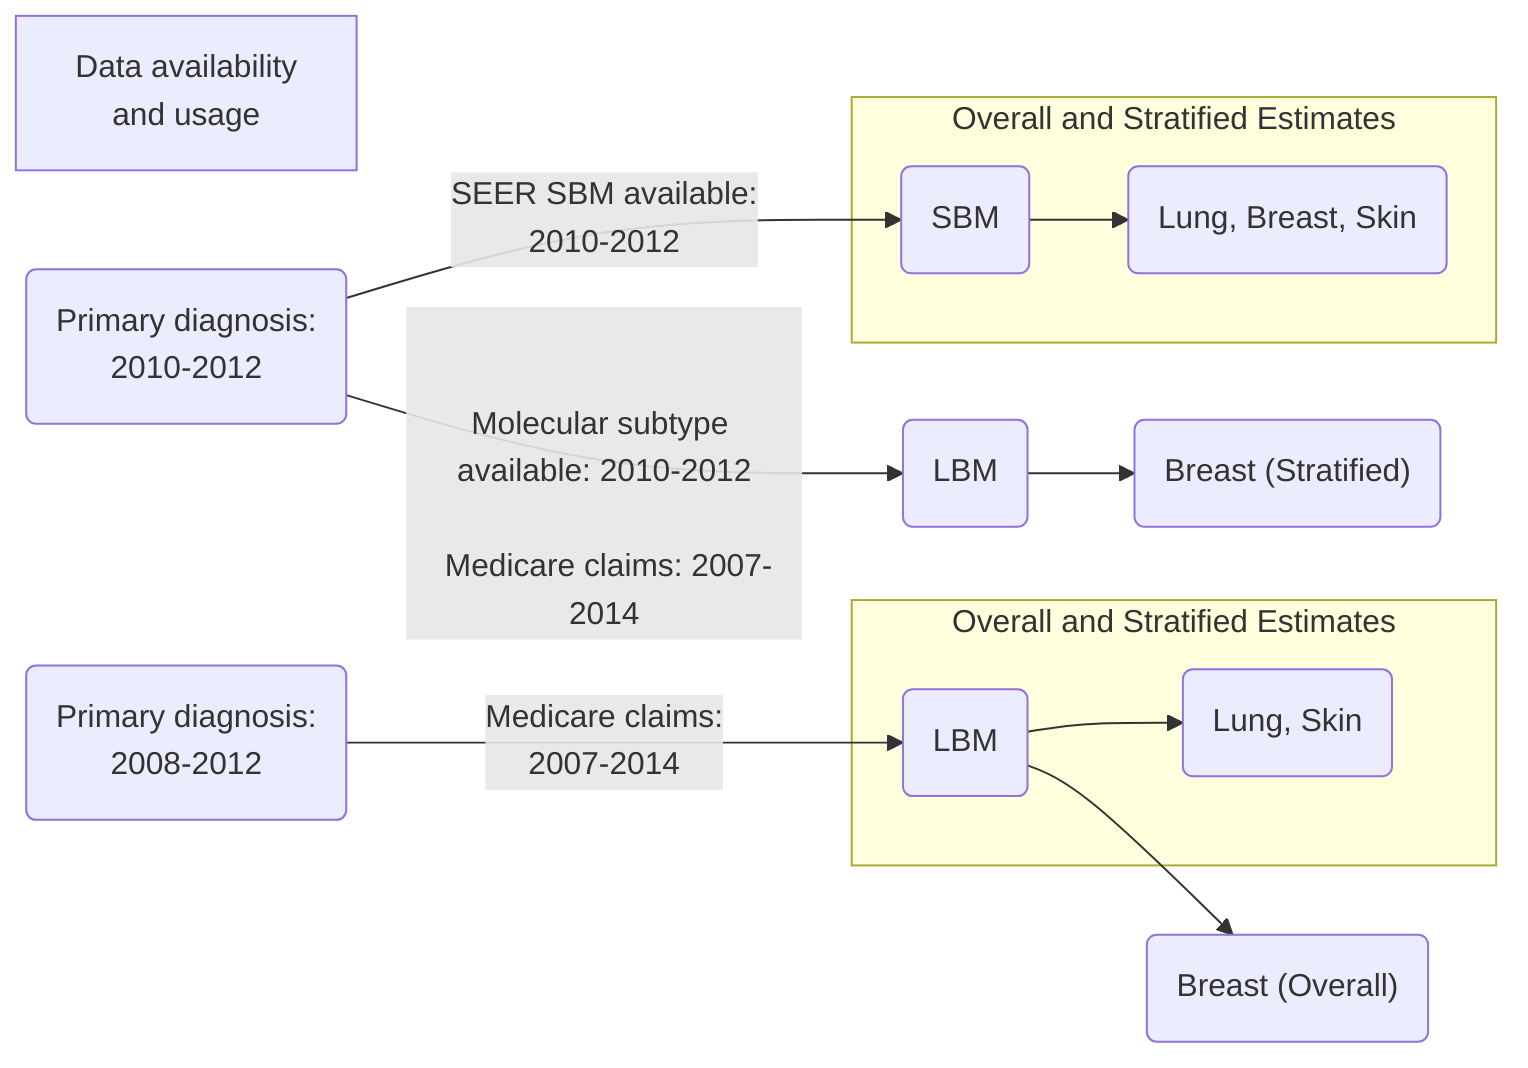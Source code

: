 graph LR
 title[Data availability<br/> and usage</br>]
 twe("Primary diagnosis: </br>2008-2012<br/>")
 ttt("Primary diagnosis: </br>2010-2012<br/>")
 subgraph  Overall and Stratified Estimates
 mlc(LBM) --> la("Lung, Skin")
 end
 mlc(LBM) --> ba("Breast (Overall)")
 twe -- Medicare claims:</br> 2007-2014</br> -->  mlc
 ttt -- SEER SBM available:</br> 2010-2012</br> --> ssb(SBM) 
 subgraph Overall and Stratified Estimates
 ssb --> lb("Lung, Breast, Skin")
 end
 ttt--"</br></br>Molecular subtype </br>available: 2010-2012</br><br/> Medicare claims: 2007-2014</br>"--> mlb(LBM)
 mlb --> bs("Breast (Stratified)")